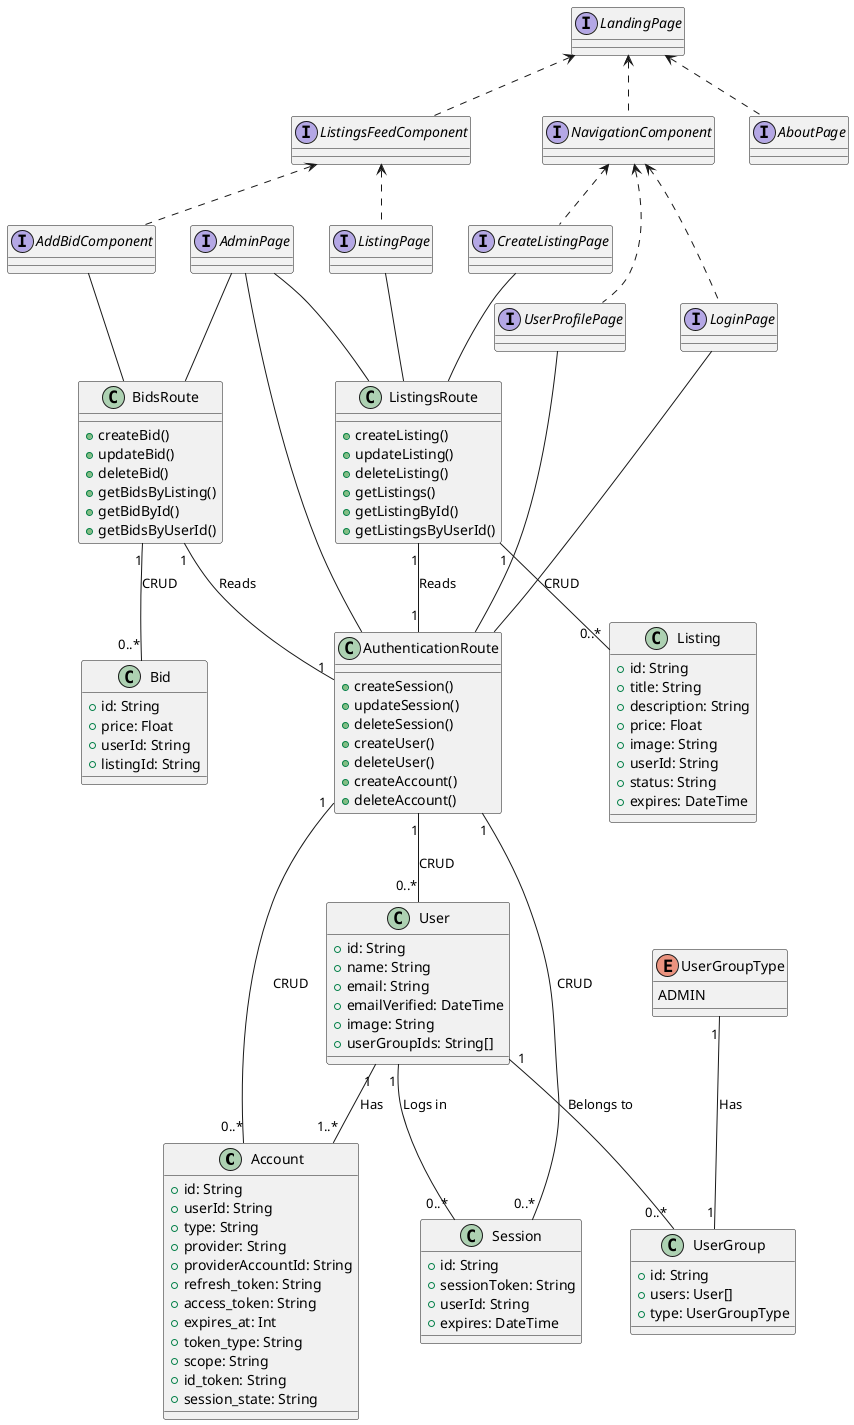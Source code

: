 @startuml ClassDiagram

class Account {
  +id: String
  +userId: String
  +type: String
  +provider: String
  +providerAccountId: String
  +refresh_token: String
  +access_token: String
  +expires_at: Int
  +token_type: String
  +scope: String
  +id_token: String
  +session_state: String
}

class Session {
  +id: String
  +sessionToken: String
  +userId: String
  +expires: DateTime
}

class User {
  +id: String
  +name: String
  +email: String
  +emailVerified: DateTime
  +image: String
  +userGroupIds: String[]
}

class Listing {
  +id: String
  +title: String
  +description: String
  +price: Float
  +image: String
  +userId: String
  +status: String
  +expires: DateTime
}

class Bid {
  +id: String
  +price: Float
  +userId: String
  +listingId: String
}
enum UserGroupType {
  ADMIN
}

class UserGroup {
  +id: String
  +users: User[]
  +type: UserGroupType
}

' associations between entities
UserGroupType "1" -- "1" UserGroup : Has
User "1" -- "0..*" Session : Logs in
User "1" -- "1..*" Account : Has
User "1" -- "0..*" UserGroup : Belongs to



class ListingsRoute {
  +createListing()
  +updateListing()
  +deleteListing()
  +getListings()
  +getListingById()
  +getListingsByUserId()
}

class AuthenticationRoute {
  +createSession()
  +updateSession()
  +deleteSession()
  +createUser()
  +deleteUser()
  +createAccount()
  +deleteAccount()
}

class BidsRoute {
  +createBid()
  +updateBid()
  +deleteBid()
  +getBidsByListing()
  +getBidById()
  +getBidsByUserId()
}

' associations between routes and entities
AuthenticationRoute "1" -- "0..*" Session : CRUD
AuthenticationRoute "1" -- "0..*" User : CRUD
AuthenticationRoute "1" -- "0..*" Account : CRUD

ListingsRoute "1" -- "0..*" Listing : CRUD
ListingsRoute "1" -- "1" AuthenticationRoute : Reads

BidsRoute "1" -- "0..*" Bid : CRUD
BidsRoute "1" -- "1" AuthenticationRoute : Reads


interface LandingPage
interface AboutPage
interface LoginPage
interface ListingPage
interface CreateListingPage
interface UserProfilePage
interface AdminPage
interface NavigationComponent
interface ListingsFeedComponent
interface AddBidComponent


' dependency graph of pages and components
LandingPage <.. AboutPage
LandingPage <.. NavigationComponent
LandingPage <.. ListingsFeedComponent

NavigationComponent <.. LoginPage
NavigationComponent <.. CreateListingPage
NavigationComponent <.. UserProfilePage

ListingsFeedComponent <.. AddBidComponent
ListingsFeedComponent <.. ListingPage


' these are the routes that the pages and components are connected to
' these connections im unsure of how to represent
LoginPage -- AuthenticationRoute
ListingPage -- ListingsRoute
CreateListingPage -- ListingsRoute
UserProfilePage -- AuthenticationRoute
AdminPage -- AuthenticationRoute
AdminPage -- ListingsRoute
AdminPage -- BidsRoute
AddBidComponent -- BidsRoute




@enduml
